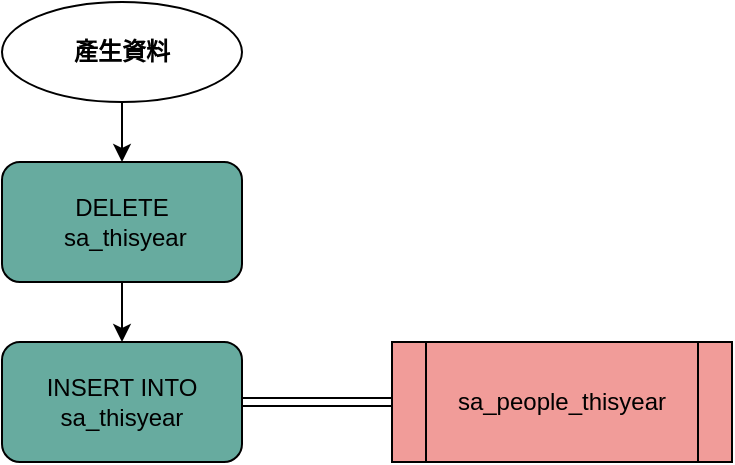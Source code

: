 <mxfile version="24.4.4" type="github" pages="4">
  <diagram name="Main" id="4nYpIkfMa072ySrNgDzj">
    <mxGraphModel dx="1034" dy="454" grid="1" gridSize="10" guides="1" tooltips="1" connect="1" arrows="1" fold="1" page="1" pageScale="1" pageWidth="850" pageHeight="1100" math="0" shadow="0">
      <root>
        <mxCell id="0" />
        <mxCell id="1" parent="0" />
        <mxCell id="EQ8sOwEYgsmh2i7KF4nT-12" value="" style="edgeStyle=orthogonalEdgeStyle;rounded=0;orthogonalLoop=1;jettySize=auto;html=1;shape=link;" edge="1" parent="1" source="EQ8sOwEYgsmh2i7KF4nT-4" target="EQ8sOwEYgsmh2i7KF4nT-11">
          <mxGeometry relative="1" as="geometry" />
        </mxCell>
        <mxCell id="EQ8sOwEYgsmh2i7KF4nT-4" value="INSERT INTO&lt;div&gt;sa_thisyear&lt;/div&gt;" style="whiteSpace=wrap;html=1;rounded=1;fillColor=#67AB9F;" vertex="1" parent="1">
          <mxGeometry x="60" y="210" width="120" height="60" as="geometry" />
        </mxCell>
        <mxCell id="EQ8sOwEYgsmh2i7KF4nT-3" value="" style="edgeStyle=orthogonalEdgeStyle;rounded=0;orthogonalLoop=1;jettySize=auto;html=1;" edge="1" parent="1" source="EQ8sOwEYgsmh2i7KF4nT-1" target="EQ8sOwEYgsmh2i7KF4nT-2">
          <mxGeometry relative="1" as="geometry" />
        </mxCell>
        <mxCell id="EQ8sOwEYgsmh2i7KF4nT-1" value="&lt;font face=&quot;Tahoma&quot;&gt;&lt;b&gt;產生資料&lt;/b&gt;&lt;/font&gt;" style="ellipse;whiteSpace=wrap;html=1;" vertex="1" parent="1">
          <mxGeometry x="60" y="40" width="120" height="50" as="geometry" />
        </mxCell>
        <mxCell id="EQ8sOwEYgsmh2i7KF4nT-5" value="" style="edgeStyle=orthogonalEdgeStyle;rounded=0;orthogonalLoop=1;jettySize=auto;html=1;" edge="1" parent="1" source="EQ8sOwEYgsmh2i7KF4nT-2" target="EQ8sOwEYgsmh2i7KF4nT-4">
          <mxGeometry relative="1" as="geometry" />
        </mxCell>
        <mxCell id="EQ8sOwEYgsmh2i7KF4nT-2" value="DELETE&lt;br&gt;&amp;nbsp;sa_thisyear" style="rounded=1;whiteSpace=wrap;html=1;fillColor=#67AB9F;" vertex="1" parent="1">
          <mxGeometry x="60" y="120" width="120" height="60" as="geometry" />
        </mxCell>
        <mxCell id="EQ8sOwEYgsmh2i7KF4nT-11" value="sa_people_thisyear" style="shape=process;whiteSpace=wrap;html=1;backgroundOutline=1;fillColor=#F19C99;" vertex="1" parent="1">
          <mxGeometry x="255" y="210" width="170" height="60" as="geometry" />
        </mxCell>
      </root>
    </mxGraphModel>
  </diagram>
  <diagram id="kj3vxiYSLLQ-2vVjVw5x" name="sa_people_thisyear">
    <mxGraphModel dx="1034" dy="454" grid="1" gridSize="10" guides="1" tooltips="1" connect="1" arrows="1" fold="1" page="1" pageScale="1" pageWidth="850" pageHeight="1100" math="0" shadow="0">
      <root>
        <mxCell id="0" />
        <mxCell id="1" parent="0" />
        <mxCell id="PnMpQpp5zMQmZm05Mcxt-1" value="&lt;div&gt;&lt;font style=&quot;font-size: 12px;&quot;&gt;SELECT&amp;nbsp;&lt;/font&gt;&lt;/div&gt;&lt;div&gt;&lt;span style=&quot;white-space: normal;&quot;&gt;&lt;font style=&quot;font-size: 12px;&quot;&gt;&lt;span style=&quot;white-space: pre;&quot;&gt;&#x9;&lt;/span&gt;[salary adjustment people].EMP_NO, &lt;br&gt;&lt;span style=&quot;white-space: pre;&quot;&gt;&#x9;&lt;/span&gt;EMP.CNAME, &lt;br&gt;&lt;span style=&quot;white-space: pre;&quot;&gt;&#x9;&lt;/span&gt;[lastname]+&quot;, &quot;+[firstname] AS NAME, &lt;br&gt;&lt;span style=&quot;white-space: pre;&quot;&gt;&#x9;&lt;/span&gt;[salary adjustment people].STARTDATE, &lt;br&gt;&lt;span style=&quot;white-space: pre;&quot;&gt;&#x9;&lt;/span&gt;[salary adjustment people].STARTCODE, &lt;br&gt;&lt;span style=&quot;white-space: pre;&quot;&gt;&#x9;&lt;/span&gt;[salary adjustment people].ENDDATE, &lt;br&gt;&lt;span style=&quot;white-space: pre;&quot;&gt;&#x9;&lt;/span&gt;[salary adjustment people].ENDCODE, &lt;br&gt;&lt;span style=&quot;white-space: pre;&quot;&gt;&#x9;&lt;/span&gt;sa_mostrecently.CHNGVAL, &lt;br&gt;&lt;span style=&quot;white-space: pre;&quot;&gt;&#x9;&lt;/span&gt;sa_mostrecently.EFF_DATE, &lt;br&gt;&lt;span style=&quot;white-space: pre;&quot;&gt;&#x9;&lt;/span&gt;[salary adjustment people].Year, &lt;br&gt;&lt;span style=&quot;white-space: pre;&quot;&gt;&#x9;&lt;/span&gt;EMP.EMPID, EMP.REPORT_TO, &lt;br&gt;&lt;span style=&quot;white-space: pre;&quot;&gt;&#x9;&lt;/span&gt;languagetest.SCORE AS TOEIC_SCORE, &lt;br&gt;&lt;span style=&quot;white-space: pre;&quot;&gt;&#x9;&lt;/span&gt;EMP.BIRTHDATE, &lt;br&gt;&lt;span style=&quot;white-space: pre;&quot;&gt;&#x9;&lt;/span&gt;EMP.EMP_NO AS bechtel_emp_no&lt;/font&gt;&lt;/span&gt;&lt;/div&gt;&lt;div&gt;&lt;font style=&quot;font-size: 12px;&quot;&gt;FROM &lt;br&gt;&lt;span style=&quot;white-space: pre;&quot;&gt;&#x9;&lt;/span&gt;(&lt;br&gt;&lt;span style=&quot;white-space: pre;&quot;&gt;&#x9;&lt;/span&gt;&lt;span style=&quot;white-space: pre;&quot;&gt;&#x9;&lt;/span&gt;(&lt;br&gt;&lt;span style=&quot;white-space: pre;&quot;&gt;&#x9;&lt;/span&gt;&lt;span style=&quot;white-space: pre;&quot;&gt;&#x9;&lt;/span&gt;&lt;span style=&quot;white-space: pre;&quot;&gt;&#x9;&lt;/span&gt;sa_mostrecently RIGHT JOIN [salary adjustment people] &lt;br&gt;&lt;span style=&quot;white-space: pre;&quot;&gt;&#x9;&lt;/span&gt;&lt;span style=&quot;white-space: pre;&quot;&gt;&#x9;&lt;/span&gt;&lt;span style=&quot;white-space: pre;&quot;&gt;&#x9;&lt;/span&gt;ON sa_mostrecently.EMP_NO = [salary adjustment people].EMP_NO&lt;br&gt;&lt;span style=&quot;white-space: pre;&quot;&gt;&#x9;&lt;/span&gt;&lt;span style=&quot;white-space: pre;&quot;&gt;&#x9;&lt;/span&gt;) LEFT JOIN EMP &lt;br&gt;&lt;span style=&quot;white-space: pre;&quot;&gt;&#x9;&lt;/span&gt;&lt;span style=&quot;white-space: pre;&quot;&gt;&#x9;&lt;/span&gt;ON [salary adjustment people].EMP_NO = EMP.EMP_NO&lt;br&gt;&lt;span style=&quot;white-space: pre;&quot;&gt;&#x9;&lt;/span&gt;) LEFT JOIN languagetest &lt;br&gt;&lt;span style=&quot;white-space: pre;&quot;&gt;&#x9;&lt;/span&gt;ON [salary adjustment people].EMP_NO = languagetest.EMP_NO;&lt;/font&gt;&lt;/div&gt;&lt;div&gt;&lt;br&gt;&lt;/div&gt;" style="text;html=1;align=left;verticalAlign=middle;whiteSpace=wrap;rounded=0;fillColor=#FFFFFF;" vertex="1" parent="1">
          <mxGeometry x="40" y="120" width="490" height="370" as="geometry" />
        </mxCell>
      </root>
    </mxGraphModel>
  </diagram>
  <diagram id="DUuU7Vkdpa3Z1FadNwMl" name="salary adjustment people">
    <mxGraphModel dx="1034" dy="454" grid="1" gridSize="10" guides="1" tooltips="1" connect="1" arrows="1" fold="1" page="1" pageScale="1" pageWidth="850" pageHeight="1100" math="0" shadow="0">
      <root>
        <mxCell id="0" />
        <mxCell id="1" parent="0" />
        <mxCell id="Y_EazHnLbqunrhfb1NrQ-1" value="&lt;div&gt;SELECT &lt;br&gt;&lt;span style=&quot;white-space: pre;&quot;&gt;&#x9;&lt;/span&gt;EMPNO.EMP_NO, &lt;br&gt;&lt;span style=&quot;white-space: pre;&quot;&gt;&#x9;&lt;/span&gt;EMPNO.STARTDATE, &lt;br&gt;&lt;span style=&quot;white-space: pre;&quot;&gt;&#x9;&lt;/span&gt;EMPNO.STARTCODE, &lt;br&gt;&lt;span style=&quot;white-space: pre;&quot;&gt;&#x9;&lt;/span&gt;EMPNO.ENDDATE, &lt;br&gt;&lt;span style=&quot;white-space: pre;&quot;&gt;&#x9;&lt;/span&gt;EMPNO.ENDCODE, &lt;br&gt;&lt;span style=&quot;white-space: pre;&quot;&gt;&#x9;&lt;/span&gt;Val([Forms]![salary_adjust_form]![yy]) AS [year]&lt;/div&gt;&lt;div&gt;FROM &lt;br&gt;(&lt;br&gt;&lt;span style=&quot;white-space: pre;&quot;&gt;&#x9;&lt;/span&gt;(&lt;br&gt;&lt;span style=&quot;white-space: pre;&quot;&gt;&#x9;&lt;/span&gt;&lt;span style=&quot;white-space: pre;&quot;&gt;&#x9;&lt;/span&gt;EMP &lt;br&gt;&lt;span style=&quot;white-space: pre;&quot;&gt;&#x9;&lt;/span&gt;&lt;span style=&quot;white-space: pre;&quot;&gt;&#x9;&lt;/span&gt;INNER JOIN &lt;br&gt;&lt;span style=&quot;white-space: pre;&quot;&gt;&#x9;&lt;/span&gt;&lt;span style=&quot;white-space: pre;&quot;&gt;&#x9;&lt;/span&gt;&lt;span style=&quot;white-space: pre;&quot;&gt;&#x9;&lt;/span&gt;[salary adj] &lt;br&gt;&lt;span style=&quot;white-space: pre;&quot;&gt;&#x9;&lt;/span&gt;&lt;span style=&quot;white-space: pre;&quot;&gt;&#x9;&lt;/span&gt;ON &lt;br&gt;&lt;span style=&quot;white-space: pre;&quot;&gt;&#x9;&lt;/span&gt;&lt;span style=&quot;white-space: pre;&quot;&gt;&#x9;&lt;/span&gt;&lt;span style=&quot;white-space: pre;&quot;&gt;&#x9;&lt;/span&gt;EMP.EMP_NO = [salary adj].EMP_NO&lt;br&gt;&lt;span style=&quot;white-space: pre;&quot;&gt;&#x9;&lt;/span&gt;) INNER JOIN&lt;br&gt;&lt;span style=&quot;white-space: pre;&quot;&gt;&#x9;&lt;/span&gt;&lt;span style=&quot;white-space: pre;&quot;&gt;&#x9;&lt;/span&gt;V_ACTIVE_PECL_EMP &lt;br&gt;&lt;span style=&quot;white-space: pre;&quot;&gt;&#x9;&lt;/span&gt;ON &lt;br&gt;&lt;span style=&quot;white-space: pre;&quot;&gt;&#x9;&lt;/span&gt;&lt;span style=&quot;white-space: pre;&quot;&gt;&#x9;&lt;/span&gt;[salary adj].EMP_NO = V_ACTIVE_PECL_EMP.emp_no&lt;br&gt;) INNER JOIN &lt;br&gt;&lt;span style=&quot;white-space: pre;&quot;&gt;&#x9;&lt;/span&gt;EMPNO &lt;br&gt;ON &lt;br&gt;&lt;span style=&quot;white-space: pre;&quot;&gt;&#x9;&lt;/span&gt;([salary adj].STARTDATE之最大值 = EMPNO.STARTDATE) AND &lt;br&gt;&lt;span style=&quot;white-space: pre;&quot;&gt;&#x9;&lt;/span&gt;([salary adj].EMP_NO = EMPNO.EMP_NO)&lt;/div&gt;&lt;div&gt;WHERE &lt;br&gt;(&lt;br&gt;&lt;span style=&quot;white-space: pre;&quot;&gt;&#x9;&lt;/span&gt;((EMPNO.STARTDATE)&amp;lt;DateSerial(Year([Forms]![salary_adjust_form]![adj_date]),1,1)) AND &lt;br&gt;&lt;span style=&quot;white-space: pre;&quot;&gt;&#x9;&lt;/span&gt;((EMPNO.ENDCODE) Is Null) AND &lt;br&gt;&lt;span style=&quot;white-space: pre;&quot;&gt;&#x9;&lt;/span&gt;((EMP.TEMP_FLAG)&amp;lt;&amp;gt;&#39;Y&#39;)&lt;br&gt;) OR &lt;br&gt;(&lt;br&gt;&lt;span style=&quot;white-space: pre;&quot;&gt;&#x9;&lt;/span&gt;((EMPNO.STARTDATE)&amp;gt;=DateSerial(Year([Forms]![salary_adjust_form]![adj_date]),1,1)) AND &lt;br&gt;&lt;span style=&quot;white-space: pre;&quot;&gt;&#x9;&lt;/span&gt;(&lt;br&gt;&lt;span style=&quot;white-space: pre;&quot;&gt;&#x9;&lt;/span&gt;&lt;span style=&quot;white-space: pre;&quot;&gt;&#x9;&lt;/span&gt;(EMPNO.STARTCODE)=&#39;RTX&#39; Or &lt;br&gt;&lt;span style=&quot;white-space: pre;&quot;&gt;&#x9;&lt;/span&gt;&lt;span style=&quot;white-space: pre;&quot;&gt;&#x9;&lt;/span&gt;(EMPNO.STARTCODE)=&#39;RTW&#39; Or &lt;br&gt;&lt;span style=&quot;white-space: pre;&quot;&gt;&#x9;&lt;/span&gt;&lt;span style=&quot;white-space: pre;&quot;&gt;&#x9;&lt;/span&gt;(EMPNO.STARTCODE)=&#39;BOC&#39; Or &lt;br&gt;&lt;span style=&quot;white-space: pre;&quot;&gt;&#x9;&lt;/span&gt;&lt;span style=&quot;white-space: pre;&quot;&gt;&#x9;&lt;/span&gt;(EMPNO.STARTCODE)=&#39;BOI&#39; Or &lt;br&gt;&lt;span style=&quot;white-space: pre;&quot;&gt;&#x9;&lt;/span&gt;&lt;span style=&quot;white-space: pre;&quot;&gt;&#x9;&lt;/span&gt;(EMPNO.STARTCODE)=&#39;BOL&#39;&lt;br&gt;&lt;span style=&quot;white-space: pre;&quot;&gt;&#x9;&lt;/span&gt;) AND &lt;br&gt;&lt;span style=&quot;white-space: pre;&quot;&gt;&#x9;&lt;/span&gt;((EMPNO.ENDCODE) Is Null)&lt;br&gt;) OR &lt;br&gt;(&lt;br&gt;&lt;span style=&quot;white-space: pre;&quot;&gt;&#x9;&lt;/span&gt;((EMPNO.STARTDATE)&amp;lt;DateSerial(Year([Forms]![salary_adjust_form]![adj_date]),1,1)) AND &lt;br&gt;&lt;span style=&quot;white-space: pre;&quot;&gt;&#x9;&lt;/span&gt;(&lt;br&gt;&lt;span style=&quot;white-space: pre;&quot;&gt;&#x9;&lt;/span&gt;&lt;span style=&quot;white-space: pre;&quot;&gt;&#x9;&lt;/span&gt;(EMPNO.STARTCODE)&amp;lt;&amp;gt;&#39;LOP&#39; And &lt;br&gt;&lt;span style=&quot;white-space: pre;&quot;&gt;&#x9;&lt;/span&gt;&lt;span style=&quot;white-space: pre;&quot;&gt;&#x9;&lt;/span&gt;(EMPNO.STARTCODE)&amp;lt;&amp;gt;&#39;LOX&#39;&lt;br&gt;&lt;span style=&quot;white-space: pre;&quot;&gt;&#x9;&lt;/span&gt;) AND &lt;br&gt;&lt;span style=&quot;white-space: pre;&quot;&gt;&#x9;&lt;/span&gt;((EMPNO.ENDCODE)&amp;gt;Date())&lt;br&gt;) OR &lt;br&gt;(&lt;br&gt;&lt;span style=&quot;white-space: pre;&quot;&gt;&#x9;&lt;/span&gt;((EMPNO.STARTDATE)&amp;lt;=Date()) AND &lt;br&gt;&lt;span style=&quot;white-space: pre;&quot;&gt;&#x9;&lt;/span&gt;((EMPNO.STARTCODE) Like &#39;LO*&#39;) AND &lt;br&gt;&lt;span style=&quot;white-space: pre;&quot;&gt;&#x9;&lt;/span&gt;((EMPNO.ENDCODE)&amp;gt;=Date())&lt;br&gt;);&lt;/div&gt;&lt;div&gt;&lt;br&gt;&lt;/div&gt;" style="text;html=1;align=left;verticalAlign=middle;whiteSpace=wrap;rounded=0;" vertex="1" parent="1">
          <mxGeometry x="40" y="10" width="780" height="860" as="geometry" />
        </mxCell>
      </root>
    </mxGraphModel>
  </diagram>
  <diagram id="rmKHFI97RODf7i54wCP_" name="salary adj">
    <mxGraphModel dx="1034" dy="454" grid="1" gridSize="10" guides="1" tooltips="1" connect="1" arrows="1" fold="1" page="1" pageScale="1" pageWidth="850" pageHeight="1100" math="0" shadow="0">
      <root>
        <mxCell id="0" />
        <mxCell id="1" parent="0" />
        <mxCell id="cOfKUdr3VYKzotoq5YQT-1" value="&lt;div&gt;SELECT &lt;br&gt;&lt;span style=&quot;white-space: pre;&quot;&gt;&#x9;&lt;/span&gt;EMPNO.EMP_NO, &lt;br&gt;&lt;span style=&quot;white-space: pre;&quot;&gt;&#x9;&lt;/span&gt;Max(EMPNO.STARTDATE) AS STARTDATE之最大值&lt;/div&gt;&lt;div&gt;FROM &lt;br&gt;&lt;span style=&quot;white-space: pre;&quot;&gt;&#x9;&lt;/span&gt;EMPNO&lt;/div&gt;&lt;div&gt;WHERE &lt;br&gt;(&lt;br&gt;&lt;span style=&quot;white-space: pre;&quot;&gt;&#x9;&lt;/span&gt;((EMPNO.STARTCODE) Like &#39;NH*&#39; Or (EMPNO.STARTCODE) Like &#39;RH*&#39;) AND&lt;br&gt;&lt;span style=&quot;white-space: pre;&quot;&gt;&#x9;&lt;/span&gt;((EMPNO.ENDDATE) Is Null)&lt;br&gt;) OR &lt;br&gt;(&lt;br&gt;&lt;span style=&quot;white-space: pre;&quot;&gt;&#x9;&lt;/span&gt;((EMPNO.STARTCODE)=&#39;RTX&#39; Or (EMPNO.STARTCODE)=&#39;RTW&#39; Or (EMPNO.STARTCODE) Like &#39;BO*&#39;) AND &lt;br&gt;&lt;span style=&quot;white-space: pre;&quot;&gt;&#x9;&lt;/span&gt;((EMPNO.ENDDATE) Is Null)&lt;br&gt;) OR &lt;br&gt;(&lt;br&gt;&lt;span style=&quot;white-space: pre;&quot;&gt;&#x9;&lt;/span&gt;((EMPNO.STARTCODE)&amp;lt;&amp;gt;&#39;LOP&#39; And(EMPNO.STARTCODE)&amp;lt;&amp;gt;&#39;LOX&#39;) AND &lt;br&gt;&lt;span style=&quot;white-space: pre;&quot;&gt;&#x9;&lt;/span&gt;((EMPNO.ENDDATE)&amp;gt;Date()) AND &lt;br&gt;&lt;span style=&quot;white-space: pre;&quot;&gt;&#x9;&lt;/span&gt;((EMPNO.LAST)=&quot;Y&quot;)&lt;br&gt;) OR &lt;br&gt;(&lt;br&gt;&lt;span style=&quot;white-space: pre;&quot;&gt;&#x9;&lt;/span&gt;((EMPNO.STARTCODE) Like &#39;LO*&#39;) AND &lt;br&gt;&lt;span style=&quot;white-space: pre;&quot;&gt;&#x9;&lt;/span&gt;((EMPNO.ENDDATE)&amp;gt;Date()) AND &lt;br&gt;&lt;span style=&quot;white-space: pre;&quot;&gt;&#x9;&lt;/span&gt;((EMPNO.LAST)=&quot;Y&quot;)&lt;br&gt;)&lt;/div&gt;&lt;div&gt;GROUP BY &lt;br&gt;&lt;span style=&quot;white-space: pre;&quot;&gt;&#x9;&lt;/span&gt;EMPNO.EMP_NO&lt;/div&gt;&lt;div&gt;HAVING &lt;br&gt;(&lt;br&gt;&lt;span style=&quot;white-space: pre;&quot;&gt;&#x9;&lt;/span&gt;((EMPNO.EMP_NO)&amp;lt;&amp;gt;&quot;0005&quot; And (EMPNO.EMP_NO)&amp;lt;&amp;gt;&quot;0006&quot; And (EMPNO.EMP_NO)&amp;lt;&amp;gt;&quot;0007&quot;) AND &lt;br&gt;&lt;span style=&quot;white-space: pre;&quot;&gt;&#x9;&lt;/span&gt;((Max(EMPNO.STARTDATE))&amp;lt;DateSerial(Year([Forms]![salary_adjust_form]![adj_date]),1,1))&lt;br&gt;) OR &lt;br&gt;(&lt;br&gt;&lt;span style=&quot;white-space: pre;&quot;&gt;&#x9;&lt;/span&gt;((Max(EMPNO.STARTDATE))&amp;gt;=DateSerial(Year([Forms]![salary_adjust_form]![adj_date]),1,1))&lt;br&gt;) OR &lt;br&gt;(&lt;br&gt;&lt;span style=&quot;white-space: pre;&quot;&gt;&#x9;&lt;/span&gt;((EMPNO.EMP_NO)&amp;lt;&amp;gt;&quot;0005&quot; And (EMPNO.EMP_NO)&amp;lt;&amp;gt;&quot;0006&quot; And (EMPNO.EMP_NO)&amp;lt;&amp;gt;&quot;0007&quot;) AND &lt;br&gt;&lt;span style=&quot;white-space: pre;&quot;&gt;&#x9;&lt;/span&gt;((Max(EMPNO.STARTDATE))&amp;lt;DateSerial(Year([Forms]![salary_adjust_form]![adj_date]),1,1))&lt;br&gt;) OR &lt;br&gt;(&lt;br&gt;&lt;span style=&quot;white-space: pre;&quot;&gt;&#x9;&lt;/span&gt;((EMPNO.EMP_NO)&amp;lt;&amp;gt;&quot;0005&quot; And (EMPNO.EMP_NO)&amp;lt;&amp;gt;&quot;0006&quot; And (EMPNO.EMP_NO)&amp;lt;&amp;gt;&quot;0007&quot;) AND &lt;br&gt;&lt;span style=&quot;white-space: pre;&quot;&gt;&#x9;&lt;/span&gt;((Max(EMPNO.STARTDATE))&amp;lt;Date())&lt;br&gt;);&lt;/div&gt;" style="text;html=1;align=left;verticalAlign=middle;whiteSpace=wrap;rounded=0;" vertex="1" parent="1">
          <mxGeometry width="850" height="650" as="geometry" />
        </mxCell>
      </root>
    </mxGraphModel>
  </diagram>
</mxfile>
